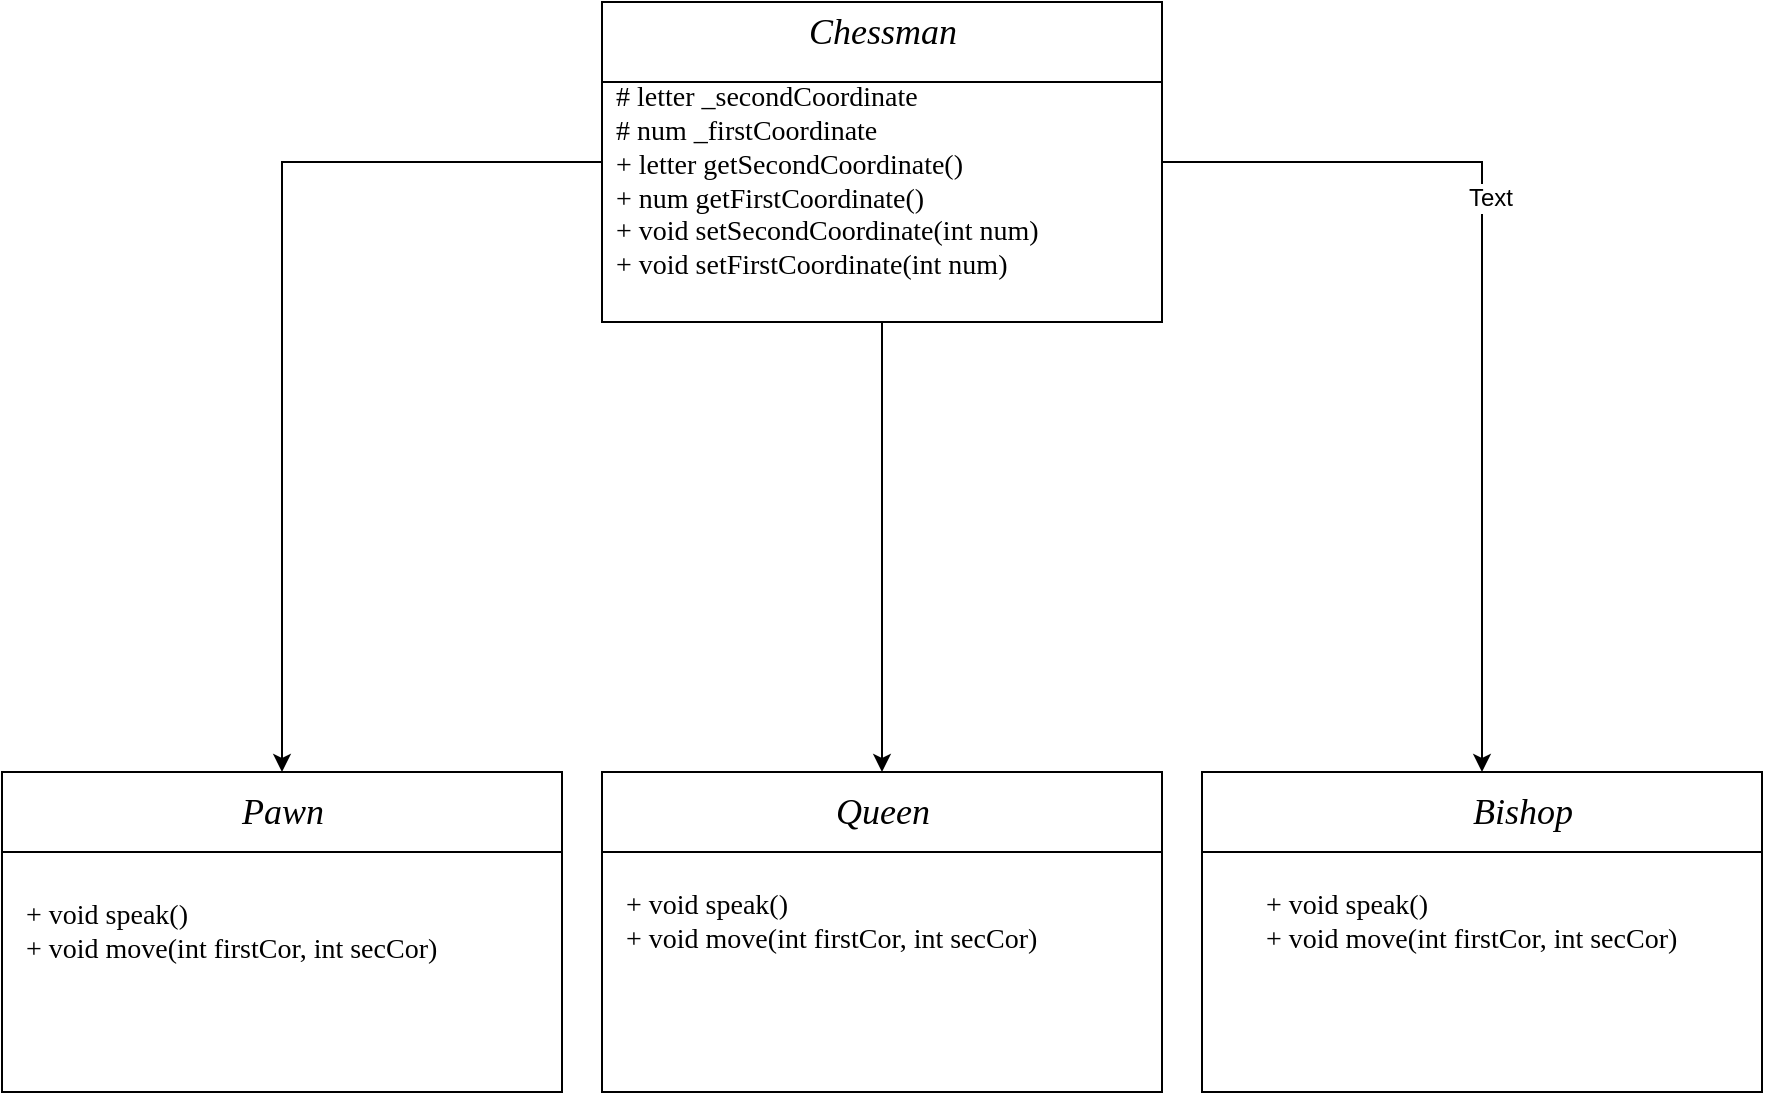 <mxfile version="12.2.9" type="device" pages="1"><diagram id="CS66pjdhp_1gxsltAeDw" name="Page-1"><mxGraphModel dx="2249" dy="1963" grid="1" gridSize="10" guides="1" tooltips="1" connect="1" arrows="1" fold="1" page="1" pageScale="1" pageWidth="827" pageHeight="1169" math="0" shadow="0"><root><mxCell id="0"/><mxCell id="1" parent="0"/><mxCell id="rna7323wELAY1vEYaECr-10" value="" style="rounded=0;whiteSpace=wrap;html=1;" vertex="1" parent="1"><mxGeometry x="140" y="-240" width="280" height="160" as="geometry"/></mxCell><mxCell id="rna7323wELAY1vEYaECr-14" value="" style="edgeStyle=orthogonalEdgeStyle;rounded=0;orthogonalLoop=1;jettySize=auto;html=1;" edge="1" parent="1" source="rna7323wELAY1vEYaECr-1" target="rna7323wELAY1vEYaECr-13"><mxGeometry relative="1" as="geometry"/></mxCell><mxCell id="rna7323wELAY1vEYaECr-15" value="" style="edgeStyle=orthogonalEdgeStyle;rounded=0;orthogonalLoop=1;jettySize=auto;html=1;" edge="1" parent="1" source="rna7323wELAY1vEYaECr-1" target="rna7323wELAY1vEYaECr-7"><mxGeometry relative="1" as="geometry"/></mxCell><mxCell id="rna7323wELAY1vEYaECr-23" value="Text" style="text;html=1;align=center;verticalAlign=middle;resizable=0;points=[];;labelBackgroundColor=#ffffff;" vertex="1" connectable="0" parent="rna7323wELAY1vEYaECr-15"><mxGeometry x="-0.312" y="-18" relative="1" as="geometry"><mxPoint x="22" y="18" as="offset"/></mxGeometry></mxCell><mxCell id="rna7323wELAY1vEYaECr-16" value="" style="edgeStyle=orthogonalEdgeStyle;rounded=0;orthogonalLoop=1;jettySize=auto;html=1;" edge="1" parent="1" source="rna7323wELAY1vEYaECr-1" target="rna7323wELAY1vEYaECr-10"><mxGeometry relative="1" as="geometry"/></mxCell><mxCell id="rna7323wELAY1vEYaECr-1" value="" style="rounded=0;whiteSpace=wrap;html=1;" vertex="1" parent="1"><mxGeometry x="140" y="-625" width="280" height="160" as="geometry"/></mxCell><mxCell id="rna7323wELAY1vEYaECr-13" value="" style="rounded=0;whiteSpace=wrap;html=1;" vertex="1" parent="1"><mxGeometry x="-160" y="-240" width="280" height="160" as="geometry"/></mxCell><mxCell id="rna7323wELAY1vEYaECr-2" value="" style="endArrow=none;html=1;entryX=1;entryY=0.25;entryDx=0;entryDy=0;exitX=0;exitY=0.25;exitDx=0;exitDy=0;" edge="1" parent="1" source="rna7323wELAY1vEYaECr-1" target="rna7323wELAY1vEYaECr-1"><mxGeometry width="50" height="50" relative="1" as="geometry"><mxPoint x="230" y="-585" as="sourcePoint"/><mxPoint x="300" y="-585" as="targetPoint"/></mxGeometry></mxCell><mxCell id="rna7323wELAY1vEYaECr-3" value="&lt;font style=&quot;font-size: 18px&quot; face=&quot;Times New Roman&quot;&gt;&lt;i&gt;Chessman&lt;/i&gt;&lt;/font&gt;" style="text;html=1;align=center;verticalAlign=middle;resizable=0;points=[];;autosize=1;" vertex="1" parent="1"><mxGeometry x="235" y="-620" width="90" height="20" as="geometry"/></mxCell><mxCell id="rna7323wELAY1vEYaECr-6" value="&lt;font style=&quot;font-size: 18px&quot; face=&quot;Times New Roman&quot;&gt;&lt;i&gt;Pawn&lt;/i&gt;&lt;/font&gt;" style="text;html=1;align=center;verticalAlign=middle;resizable=0;points=[];;autosize=1;" vertex="1" parent="1"><mxGeometry x="-50" y="-230" width="60" height="20" as="geometry"/></mxCell><mxCell id="rna7323wELAY1vEYaECr-7" value="" style="rounded=0;whiteSpace=wrap;html=1;" vertex="1" parent="1"><mxGeometry x="440" y="-240" width="280" height="160" as="geometry"/></mxCell><mxCell id="rna7323wELAY1vEYaECr-8" value="" style="endArrow=none;html=1;entryX=1;entryY=0.25;entryDx=0;entryDy=0;exitX=0;exitY=0.25;exitDx=0;exitDy=0;" edge="1" parent="1" source="rna7323wELAY1vEYaECr-7" target="rna7323wELAY1vEYaECr-7"><mxGeometry width="50" height="50" relative="1" as="geometry"><mxPoint x="250" y="-565" as="sourcePoint"/><mxPoint x="320" y="-565" as="targetPoint"/></mxGeometry></mxCell><mxCell id="rna7323wELAY1vEYaECr-9" value="&lt;font style=&quot;font-size: 18px&quot; face=&quot;Times New Roman&quot;&gt;&lt;i&gt;Queen&lt;/i&gt;&lt;/font&gt;" style="text;html=1;align=center;verticalAlign=middle;resizable=0;points=[];;autosize=1;" vertex="1" parent="1"><mxGeometry x="250" y="-230" width="60" height="20" as="geometry"/></mxCell><mxCell id="rna7323wELAY1vEYaECr-11" value="" style="endArrow=none;html=1;entryX=1;entryY=0.25;entryDx=0;entryDy=0;exitX=0;exitY=0.25;exitDx=0;exitDy=0;" edge="1" parent="1" source="rna7323wELAY1vEYaECr-10" target="rna7323wELAY1vEYaECr-10"><mxGeometry width="50" height="50" relative="1" as="geometry"><mxPoint x="730" y="-275" as="sourcePoint"/><mxPoint x="800" y="-275" as="targetPoint"/></mxGeometry></mxCell><mxCell id="rna7323wELAY1vEYaECr-12" value="&lt;i&gt;&lt;font face=&quot;Times New Roman&quot; style=&quot;font-size: 18px&quot;&gt;Bishop&lt;/font&gt;&lt;/i&gt;" style="text;html=1;align=center;verticalAlign=middle;resizable=0;points=[];;autosize=1;" vertex="1" parent="1"><mxGeometry x="565" y="-230" width="70" height="20" as="geometry"/></mxCell><mxCell id="rna7323wELAY1vEYaECr-17" value="" style="endArrow=none;html=1;entryX=1;entryY=0.25;entryDx=0;entryDy=0;exitX=0;exitY=0.25;exitDx=0;exitDy=0;" edge="1" parent="1" source="rna7323wELAY1vEYaECr-13" target="rna7323wELAY1vEYaECr-13"><mxGeometry width="50" height="50" relative="1" as="geometry"><mxPoint x="-60" y="-140" as="sourcePoint"/><mxPoint x="-10" y="-190" as="targetPoint"/></mxGeometry></mxCell><mxCell id="rna7323wELAY1vEYaECr-18" value="&lt;font style=&quot;font-size: 14px&quot; face=&quot;Times New Roman&quot;&gt;# letter _secondCoordinate&lt;br&gt;# num _firstCoordinate&lt;br&gt;+ letter getSecondCoordinate()&lt;br&gt;+ num getFirstCoordinate()&lt;br&gt;+&amp;nbsp;&lt;/font&gt;&lt;span style=&quot;font-family: &amp;#34;times new roman&amp;#34; ; font-size: 14px&quot;&gt;void setSecondCoordinate(int num)&lt;/span&gt;&lt;br style=&quot;font-family: &amp;#34;times new roman&amp;#34; ; font-size: 14px&quot;&gt;&lt;span style=&quot;font-family: &amp;#34;times new roman&amp;#34; ; font-size: 14px&quot;&gt;+ void setFirstCoordinate(&lt;/span&gt;&lt;span style=&quot;font-family: &amp;#34;times new roman&amp;#34; ; font-size: 14px&quot;&gt;int num&lt;/span&gt;&lt;span style=&quot;font-family: &amp;#34;times new roman&amp;#34; ; font-size: 14px&quot;&gt;)&lt;/span&gt;&lt;font style=&quot;font-size: 14px&quot; face=&quot;Times New Roman&quot;&gt;&lt;br&gt;&lt;/font&gt;" style="text;html=1;align=left;verticalAlign=middle;resizable=0;points=[];;autosize=1;" vertex="1" parent="1"><mxGeometry x="145" y="-580" width="230" height="90" as="geometry"/></mxCell><mxCell id="rna7323wELAY1vEYaECr-20" value="&lt;font face=&quot;Times New Roman&quot; style=&quot;font-size: 14px&quot;&gt;+ void speak()&lt;br&gt;+ void move(int firstCor, int secCor)&lt;br&gt;&lt;/font&gt;" style="text;html=1;align=left;verticalAlign=middle;resizable=0;points=[];;autosize=1;" vertex="1" parent="1"><mxGeometry x="-150" y="-175" width="220" height="30" as="geometry"/></mxCell><mxCell id="rna7323wELAY1vEYaECr-21" value="&lt;font face=&quot;Times New Roman&quot; style=&quot;font-size: 14px&quot;&gt;+ void speak()&lt;br&gt;+ void move(&lt;/font&gt;&lt;span style=&quot;font-family: &amp;#34;times new roman&amp;#34; ; font-size: 14px&quot;&gt;int firstCor, int secCor&lt;/span&gt;&lt;font face=&quot;Times New Roman&quot; style=&quot;font-size: 14px&quot;&gt;)&lt;br&gt;&lt;/font&gt;" style="text;html=1;align=left;verticalAlign=middle;resizable=0;points=[];;autosize=1;" vertex="1" parent="1"><mxGeometry x="470" y="-180" width="220" height="30" as="geometry"/></mxCell><mxCell id="rna7323wELAY1vEYaECr-22" value="&lt;font face=&quot;Times New Roman&quot; style=&quot;font-size: 14px&quot;&gt;+ void speak()&lt;br&gt;+ void move(&lt;/font&gt;&lt;span style=&quot;font-family: &amp;#34;times new roman&amp;#34; ; font-size: 14px&quot;&gt;int firstCor, int secCor&lt;/span&gt;&lt;font face=&quot;Times New Roman&quot; style=&quot;font-size: 14px&quot;&gt;)&lt;br&gt;&lt;/font&gt;" style="text;html=1;align=left;verticalAlign=middle;resizable=0;points=[];;autosize=1;" vertex="1" parent="1"><mxGeometry x="150" y="-180" width="220" height="30" as="geometry"/></mxCell></root></mxGraphModel></diagram></mxfile>
